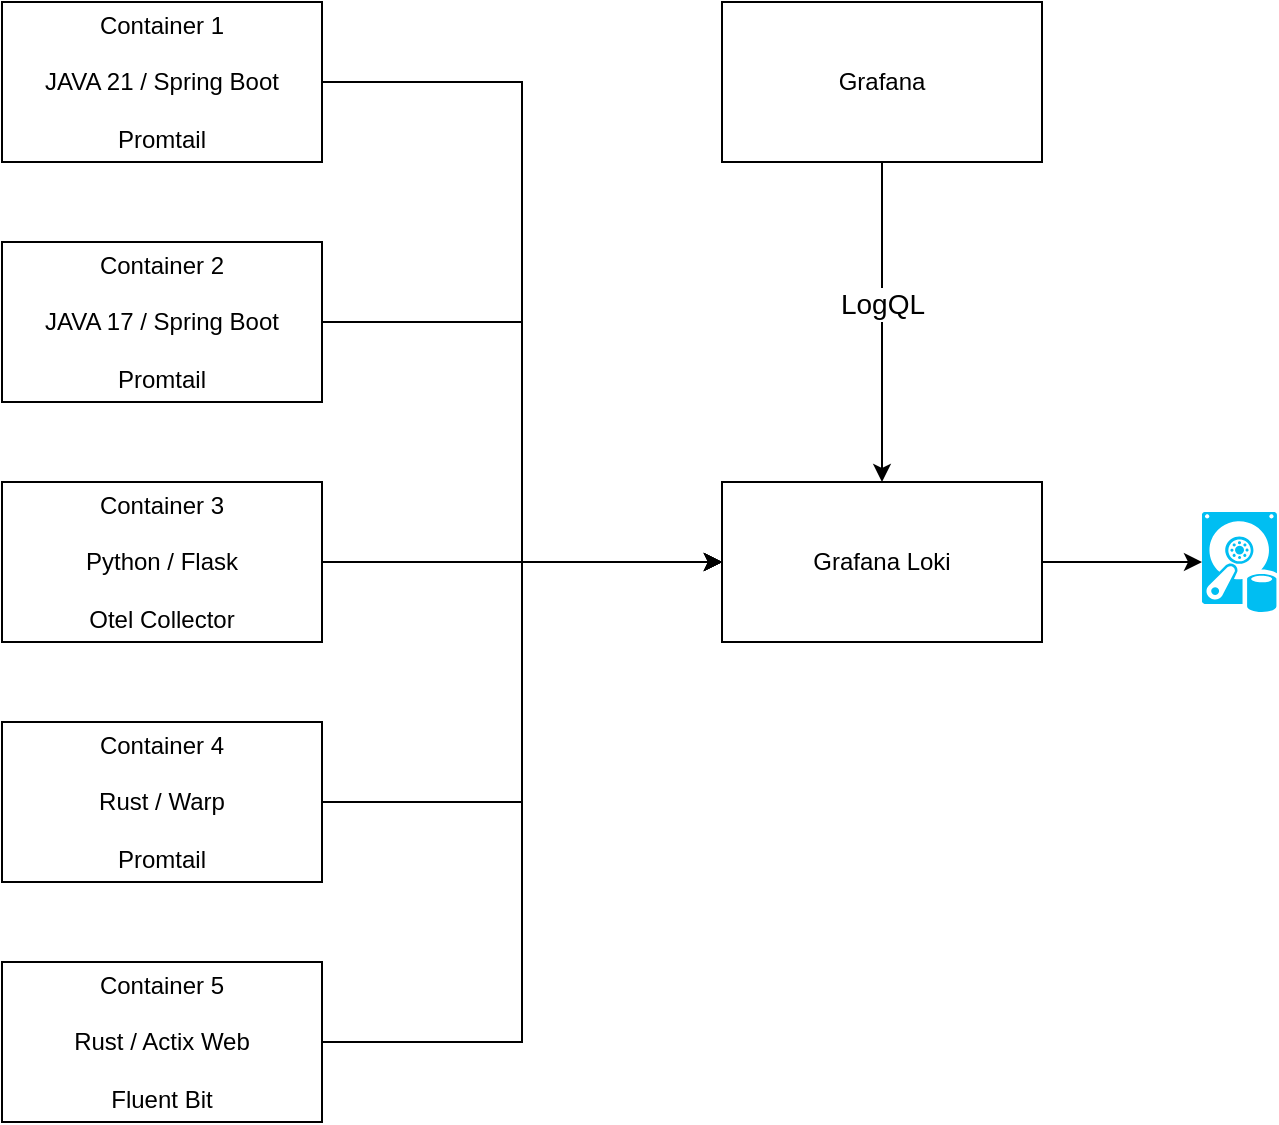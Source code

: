 <mxfile version="23.1.1" type="device">
  <diagram name="Page-1" id="5f0bae14-7c28-e335-631c-24af17079c00">
    <mxGraphModel dx="1460" dy="1880" grid="1" gridSize="10" guides="1" tooltips="1" connect="1" arrows="1" fold="1" page="1" pageScale="1" pageWidth="1100" pageHeight="850" background="none" math="0" shadow="0">
      <root>
        <mxCell id="0" />
        <mxCell id="1" parent="0" />
        <mxCell id="USMtU_KTuxHWOxBqBWny-16" style="edgeStyle=orthogonalEdgeStyle;rounded=0;orthogonalLoop=1;jettySize=auto;html=1;entryX=0;entryY=0.5;entryDx=0;entryDy=0;" edge="1" parent="1" source="USMtU_KTuxHWOxBqBWny-5" target="USMtU_KTuxHWOxBqBWny-14">
          <mxGeometry relative="1" as="geometry" />
        </mxCell>
        <mxCell id="USMtU_KTuxHWOxBqBWny-5" value="&lt;div&gt;Container 2&lt;/div&gt;&lt;div&gt;&lt;br&gt;&lt;/div&gt;&lt;div&gt;JAVA 17 / Spring Boot&lt;/div&gt;&lt;div&gt;&lt;br&gt;&lt;/div&gt;&lt;div&gt;Promtail&lt;br&gt;&lt;/div&gt;" style="html=1;whiteSpace=wrap;" vertex="1" parent="1">
          <mxGeometry x="280" y="160" width="160" height="80" as="geometry" />
        </mxCell>
        <mxCell id="USMtU_KTuxHWOxBqBWny-15" style="edgeStyle=orthogonalEdgeStyle;rounded=0;orthogonalLoop=1;jettySize=auto;html=1;entryX=0;entryY=0.5;entryDx=0;entryDy=0;" edge="1" parent="1" source="USMtU_KTuxHWOxBqBWny-6" target="USMtU_KTuxHWOxBqBWny-14">
          <mxGeometry relative="1" as="geometry" />
        </mxCell>
        <mxCell id="USMtU_KTuxHWOxBqBWny-6" value="&lt;div&gt;Container 1&lt;/div&gt;&lt;div&gt;&lt;br&gt;&lt;/div&gt;&lt;div&gt;JAVA 21 / Spring Boot&lt;/div&gt;&lt;div&gt;&lt;br&gt;&lt;/div&gt;&lt;div&gt;Promtail&lt;br&gt;&lt;/div&gt;" style="html=1;whiteSpace=wrap;" vertex="1" parent="1">
          <mxGeometry x="280" y="40" width="160" height="80" as="geometry" />
        </mxCell>
        <mxCell id="USMtU_KTuxHWOxBqBWny-17" style="edgeStyle=orthogonalEdgeStyle;rounded=0;orthogonalLoop=1;jettySize=auto;html=1;" edge="1" parent="1" source="USMtU_KTuxHWOxBqBWny-7">
          <mxGeometry relative="1" as="geometry">
            <mxPoint x="640" y="320" as="targetPoint" />
          </mxGeometry>
        </mxCell>
        <mxCell id="USMtU_KTuxHWOxBqBWny-7" value="&lt;div&gt;Container 3&lt;/div&gt;&lt;div&gt;&lt;br&gt;&lt;/div&gt;&lt;div&gt;Python / Flask&lt;/div&gt;&lt;div&gt;&lt;br&gt;&lt;/div&gt;&lt;div&gt;Otel Collector&lt;br&gt;&lt;/div&gt;" style="html=1;whiteSpace=wrap;" vertex="1" parent="1">
          <mxGeometry x="280" y="280" width="160" height="80" as="geometry" />
        </mxCell>
        <mxCell id="USMtU_KTuxHWOxBqBWny-18" style="edgeStyle=orthogonalEdgeStyle;rounded=0;orthogonalLoop=1;jettySize=auto;html=1;entryX=0;entryY=0.5;entryDx=0;entryDy=0;" edge="1" parent="1" source="USMtU_KTuxHWOxBqBWny-8" target="USMtU_KTuxHWOxBqBWny-14">
          <mxGeometry relative="1" as="geometry" />
        </mxCell>
        <mxCell id="USMtU_KTuxHWOxBqBWny-8" value="&lt;div&gt;Container 4&lt;/div&gt;&lt;div&gt;&lt;br&gt;&lt;/div&gt;&lt;div&gt;Rust / Warp&lt;br&gt;&lt;/div&gt;&lt;div&gt;&lt;br&gt;&lt;/div&gt;&lt;div&gt;Promtail&lt;br&gt;&lt;/div&gt;" style="html=1;whiteSpace=wrap;" vertex="1" parent="1">
          <mxGeometry x="280" y="400" width="160" height="80" as="geometry" />
        </mxCell>
        <mxCell id="USMtU_KTuxHWOxBqBWny-19" style="edgeStyle=orthogonalEdgeStyle;rounded=0;orthogonalLoop=1;jettySize=auto;html=1;entryX=0;entryY=0.5;entryDx=0;entryDy=0;" edge="1" parent="1" source="USMtU_KTuxHWOxBqBWny-9" target="USMtU_KTuxHWOxBqBWny-14">
          <mxGeometry relative="1" as="geometry" />
        </mxCell>
        <mxCell id="USMtU_KTuxHWOxBqBWny-9" value="&lt;div&gt;Container 5&lt;/div&gt;&lt;div&gt;&lt;br&gt;&lt;/div&gt;&lt;div&gt;Rust / Actix Web&lt;/div&gt;&lt;div&gt;&lt;br&gt;&lt;/div&gt;&lt;div&gt;Fluent Bit&lt;br&gt;&lt;/div&gt;" style="html=1;whiteSpace=wrap;" vertex="1" parent="1">
          <mxGeometry x="280" y="520" width="160" height="80" as="geometry" />
        </mxCell>
        <mxCell id="USMtU_KTuxHWOxBqBWny-14" value="Grafana Loki" style="html=1;whiteSpace=wrap;" vertex="1" parent="1">
          <mxGeometry x="640" y="280" width="160" height="80" as="geometry" />
        </mxCell>
        <mxCell id="USMtU_KTuxHWOxBqBWny-20" value="" style="verticalLabelPosition=bottom;html=1;verticalAlign=top;align=center;strokeColor=none;fillColor=#00BEF2;shape=mxgraph.azure.vhd_data_disk;pointerEvents=1;" vertex="1" parent="1">
          <mxGeometry x="880" y="295" width="37.5" height="50" as="geometry" />
        </mxCell>
        <mxCell id="USMtU_KTuxHWOxBqBWny-21" style="edgeStyle=orthogonalEdgeStyle;rounded=0;orthogonalLoop=1;jettySize=auto;html=1;entryX=0;entryY=0.5;entryDx=0;entryDy=0;entryPerimeter=0;" edge="1" parent="1" source="USMtU_KTuxHWOxBqBWny-14" target="USMtU_KTuxHWOxBqBWny-20">
          <mxGeometry relative="1" as="geometry" />
        </mxCell>
        <mxCell id="USMtU_KTuxHWOxBqBWny-24" style="edgeStyle=orthogonalEdgeStyle;rounded=0;orthogonalLoop=1;jettySize=auto;html=1;entryX=0.5;entryY=0;entryDx=0;entryDy=0;" edge="1" parent="1" source="USMtU_KTuxHWOxBqBWny-23" target="USMtU_KTuxHWOxBqBWny-14">
          <mxGeometry relative="1" as="geometry" />
        </mxCell>
        <mxCell id="USMtU_KTuxHWOxBqBWny-25" value="&lt;font style=&quot;font-size: 14px;&quot;&gt;LogQL&lt;/font&gt;" style="edgeLabel;html=1;align=center;verticalAlign=middle;resizable=0;points=[];" vertex="1" connectable="0" parent="USMtU_KTuxHWOxBqBWny-24">
          <mxGeometry x="-0.229" y="6" relative="1" as="geometry">
            <mxPoint x="-6" y="9" as="offset" />
          </mxGeometry>
        </mxCell>
        <mxCell id="USMtU_KTuxHWOxBqBWny-23" value="Grafana" style="html=1;whiteSpace=wrap;" vertex="1" parent="1">
          <mxGeometry x="640" y="40" width="160" height="80" as="geometry" />
        </mxCell>
      </root>
    </mxGraphModel>
  </diagram>
</mxfile>
